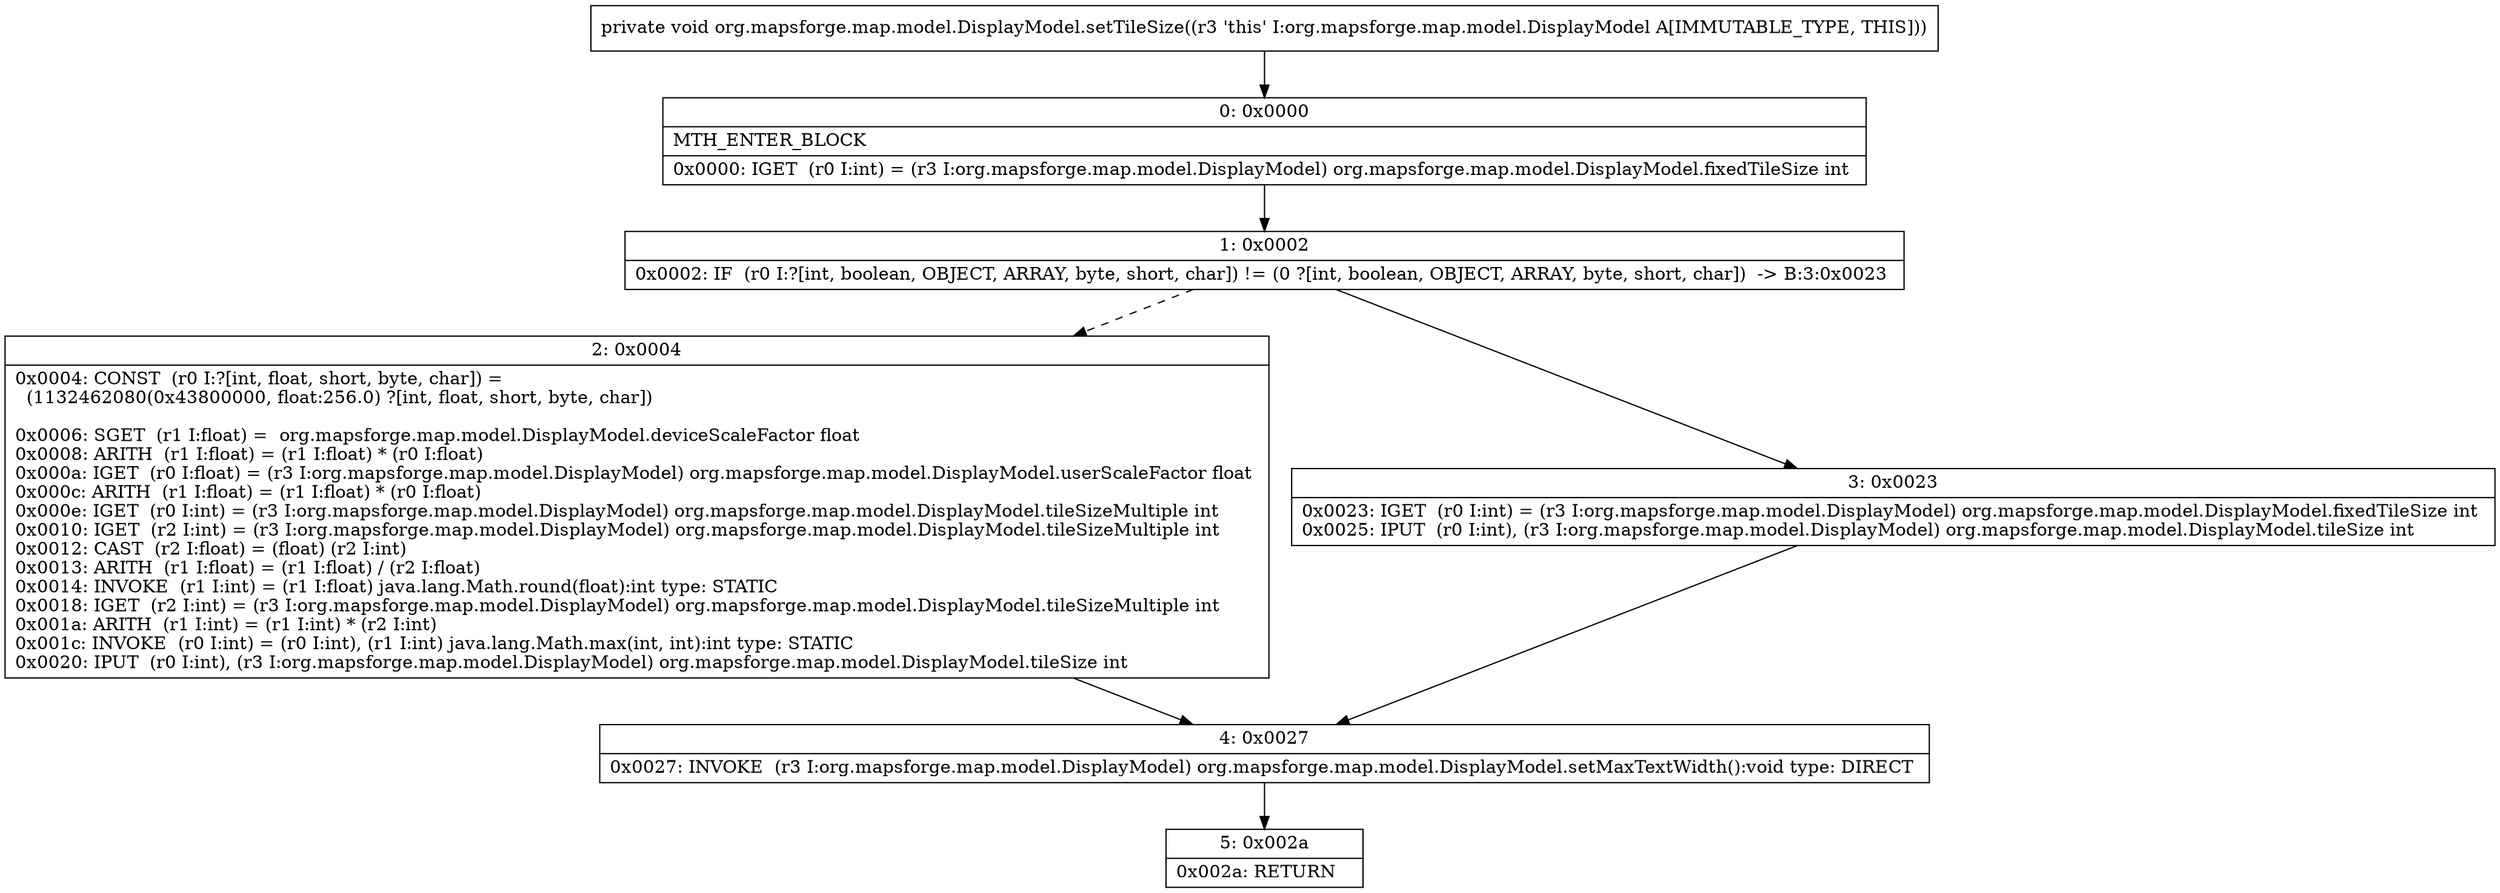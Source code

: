 digraph "CFG fororg.mapsforge.map.model.DisplayModel.setTileSize()V" {
Node_0 [shape=record,label="{0\:\ 0x0000|MTH_ENTER_BLOCK\l|0x0000: IGET  (r0 I:int) = (r3 I:org.mapsforge.map.model.DisplayModel) org.mapsforge.map.model.DisplayModel.fixedTileSize int \l}"];
Node_1 [shape=record,label="{1\:\ 0x0002|0x0002: IF  (r0 I:?[int, boolean, OBJECT, ARRAY, byte, short, char]) != (0 ?[int, boolean, OBJECT, ARRAY, byte, short, char])  \-\> B:3:0x0023 \l}"];
Node_2 [shape=record,label="{2\:\ 0x0004|0x0004: CONST  (r0 I:?[int, float, short, byte, char]) = \l  (1132462080(0x43800000, float:256.0) ?[int, float, short, byte, char])\l \l0x0006: SGET  (r1 I:float) =  org.mapsforge.map.model.DisplayModel.deviceScaleFactor float \l0x0008: ARITH  (r1 I:float) = (r1 I:float) * (r0 I:float) \l0x000a: IGET  (r0 I:float) = (r3 I:org.mapsforge.map.model.DisplayModel) org.mapsforge.map.model.DisplayModel.userScaleFactor float \l0x000c: ARITH  (r1 I:float) = (r1 I:float) * (r0 I:float) \l0x000e: IGET  (r0 I:int) = (r3 I:org.mapsforge.map.model.DisplayModel) org.mapsforge.map.model.DisplayModel.tileSizeMultiple int \l0x0010: IGET  (r2 I:int) = (r3 I:org.mapsforge.map.model.DisplayModel) org.mapsforge.map.model.DisplayModel.tileSizeMultiple int \l0x0012: CAST  (r2 I:float) = (float) (r2 I:int) \l0x0013: ARITH  (r1 I:float) = (r1 I:float) \/ (r2 I:float) \l0x0014: INVOKE  (r1 I:int) = (r1 I:float) java.lang.Math.round(float):int type: STATIC \l0x0018: IGET  (r2 I:int) = (r3 I:org.mapsforge.map.model.DisplayModel) org.mapsforge.map.model.DisplayModel.tileSizeMultiple int \l0x001a: ARITH  (r1 I:int) = (r1 I:int) * (r2 I:int) \l0x001c: INVOKE  (r0 I:int) = (r0 I:int), (r1 I:int) java.lang.Math.max(int, int):int type: STATIC \l0x0020: IPUT  (r0 I:int), (r3 I:org.mapsforge.map.model.DisplayModel) org.mapsforge.map.model.DisplayModel.tileSize int \l}"];
Node_3 [shape=record,label="{3\:\ 0x0023|0x0023: IGET  (r0 I:int) = (r3 I:org.mapsforge.map.model.DisplayModel) org.mapsforge.map.model.DisplayModel.fixedTileSize int \l0x0025: IPUT  (r0 I:int), (r3 I:org.mapsforge.map.model.DisplayModel) org.mapsforge.map.model.DisplayModel.tileSize int \l}"];
Node_4 [shape=record,label="{4\:\ 0x0027|0x0027: INVOKE  (r3 I:org.mapsforge.map.model.DisplayModel) org.mapsforge.map.model.DisplayModel.setMaxTextWidth():void type: DIRECT \l}"];
Node_5 [shape=record,label="{5\:\ 0x002a|0x002a: RETURN   \l}"];
MethodNode[shape=record,label="{private void org.mapsforge.map.model.DisplayModel.setTileSize((r3 'this' I:org.mapsforge.map.model.DisplayModel A[IMMUTABLE_TYPE, THIS])) }"];
MethodNode -> Node_0;
Node_0 -> Node_1;
Node_1 -> Node_2[style=dashed];
Node_1 -> Node_3;
Node_2 -> Node_4;
Node_3 -> Node_4;
Node_4 -> Node_5;
}

